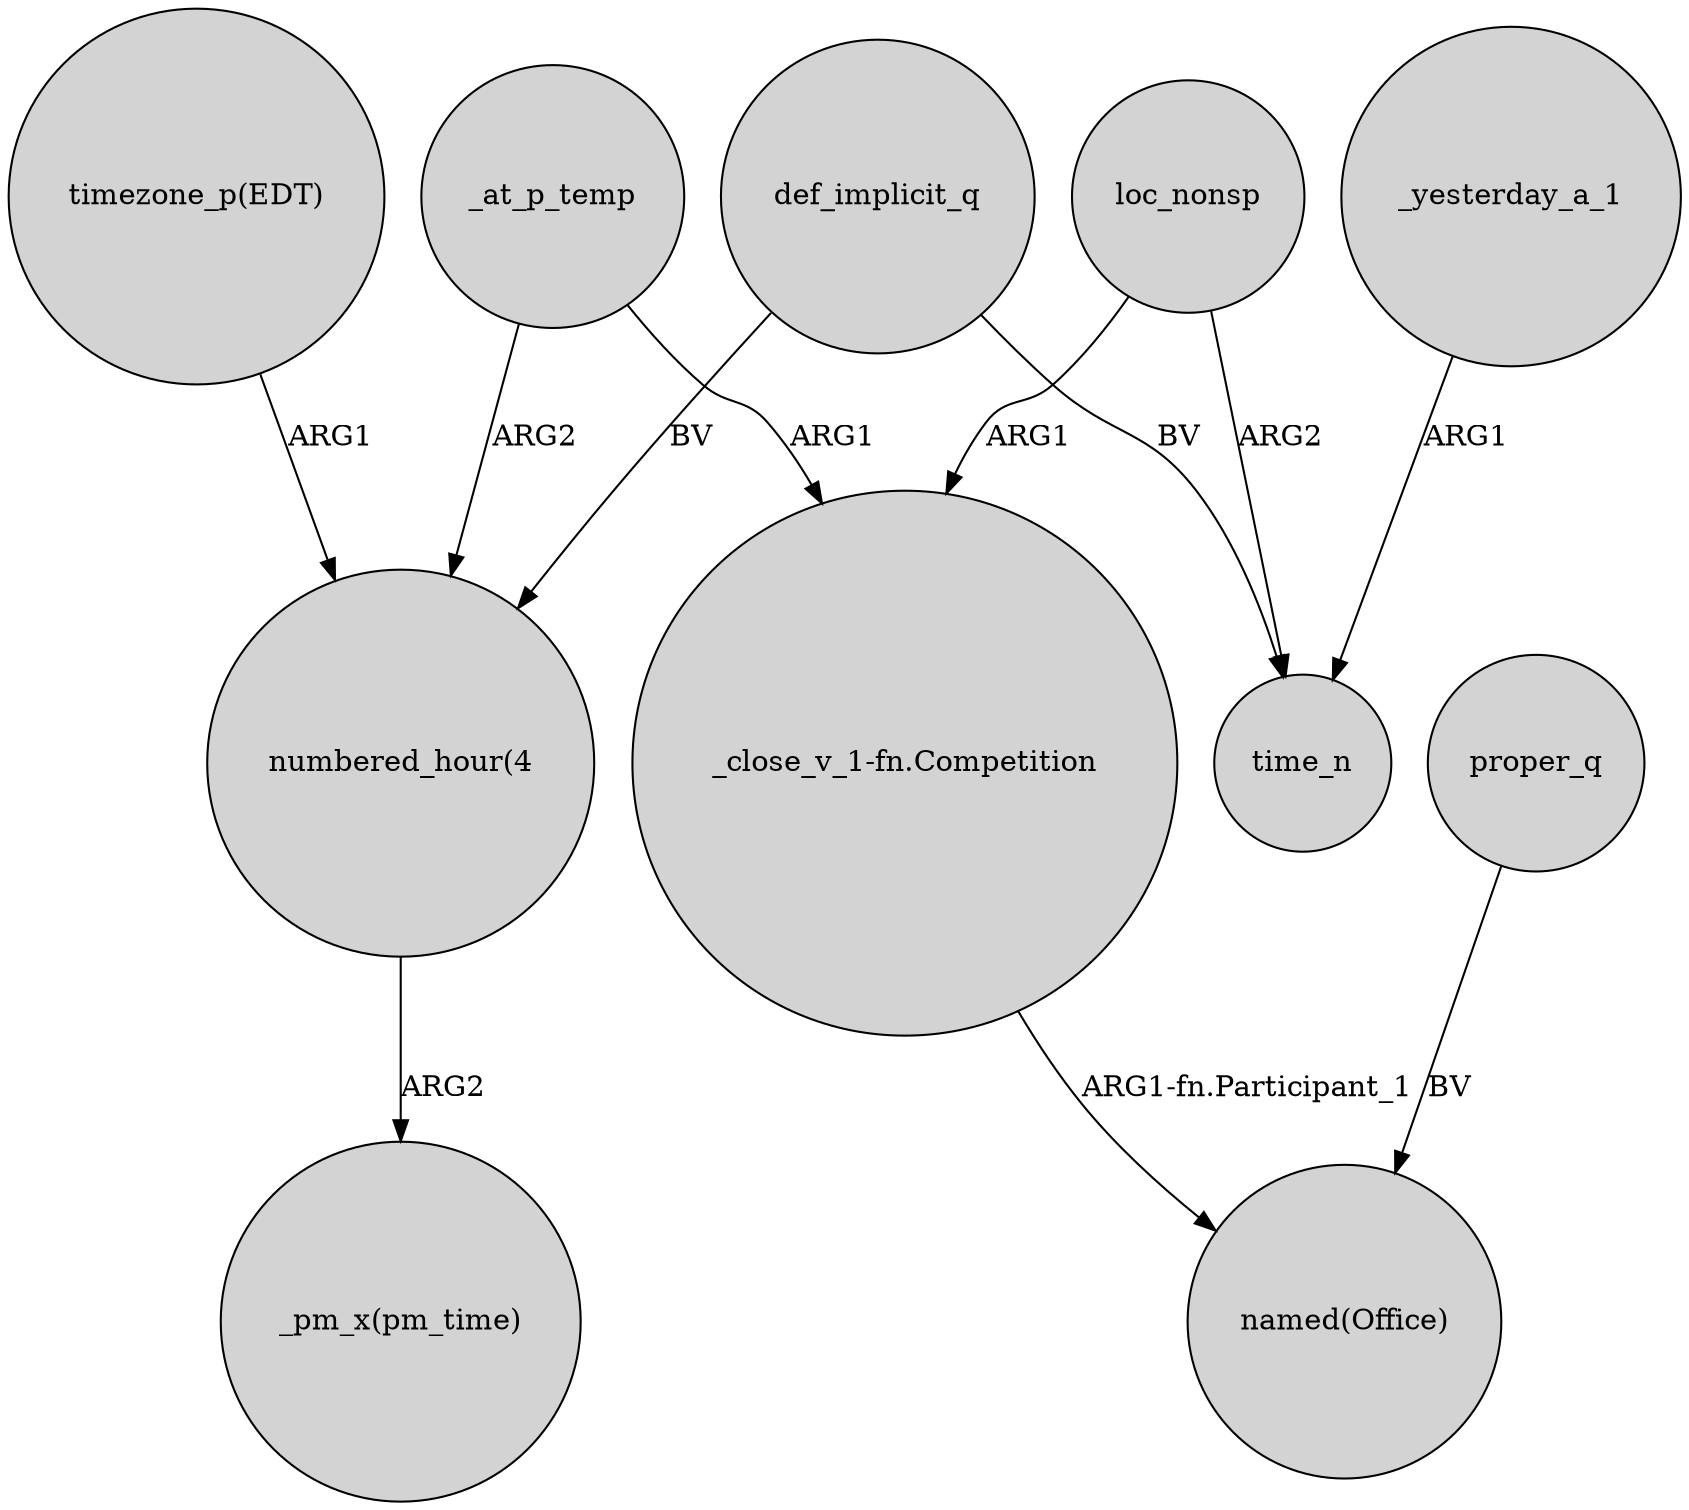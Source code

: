 digraph {
	node [shape=circle style=filled]
	_at_p_temp -> "numbered_hour(4":"30)" [label=ARG2]
	_yesterday_a_1 -> time_n [label=ARG1]
	"numbered_hour(4":"30)" -> "_pm_x(pm_time)" [label=ARG2]
	loc_nonsp -> time_n [label=ARG2]
	def_implicit_q -> "numbered_hour(4":"30)" [label=BV]
	_at_p_temp -> "_close_v_1-fn.Competition" [label=ARG1]
	loc_nonsp -> "_close_v_1-fn.Competition" [label=ARG1]
	proper_q -> "named(Office)" [label=BV]
	def_implicit_q -> time_n [label=BV]
	"timezone_p(EDT)" -> "numbered_hour(4":"30)" [label=ARG1]
	"_close_v_1-fn.Competition" -> "named(Office)" [label="ARG1-fn.Participant_1"]
}
